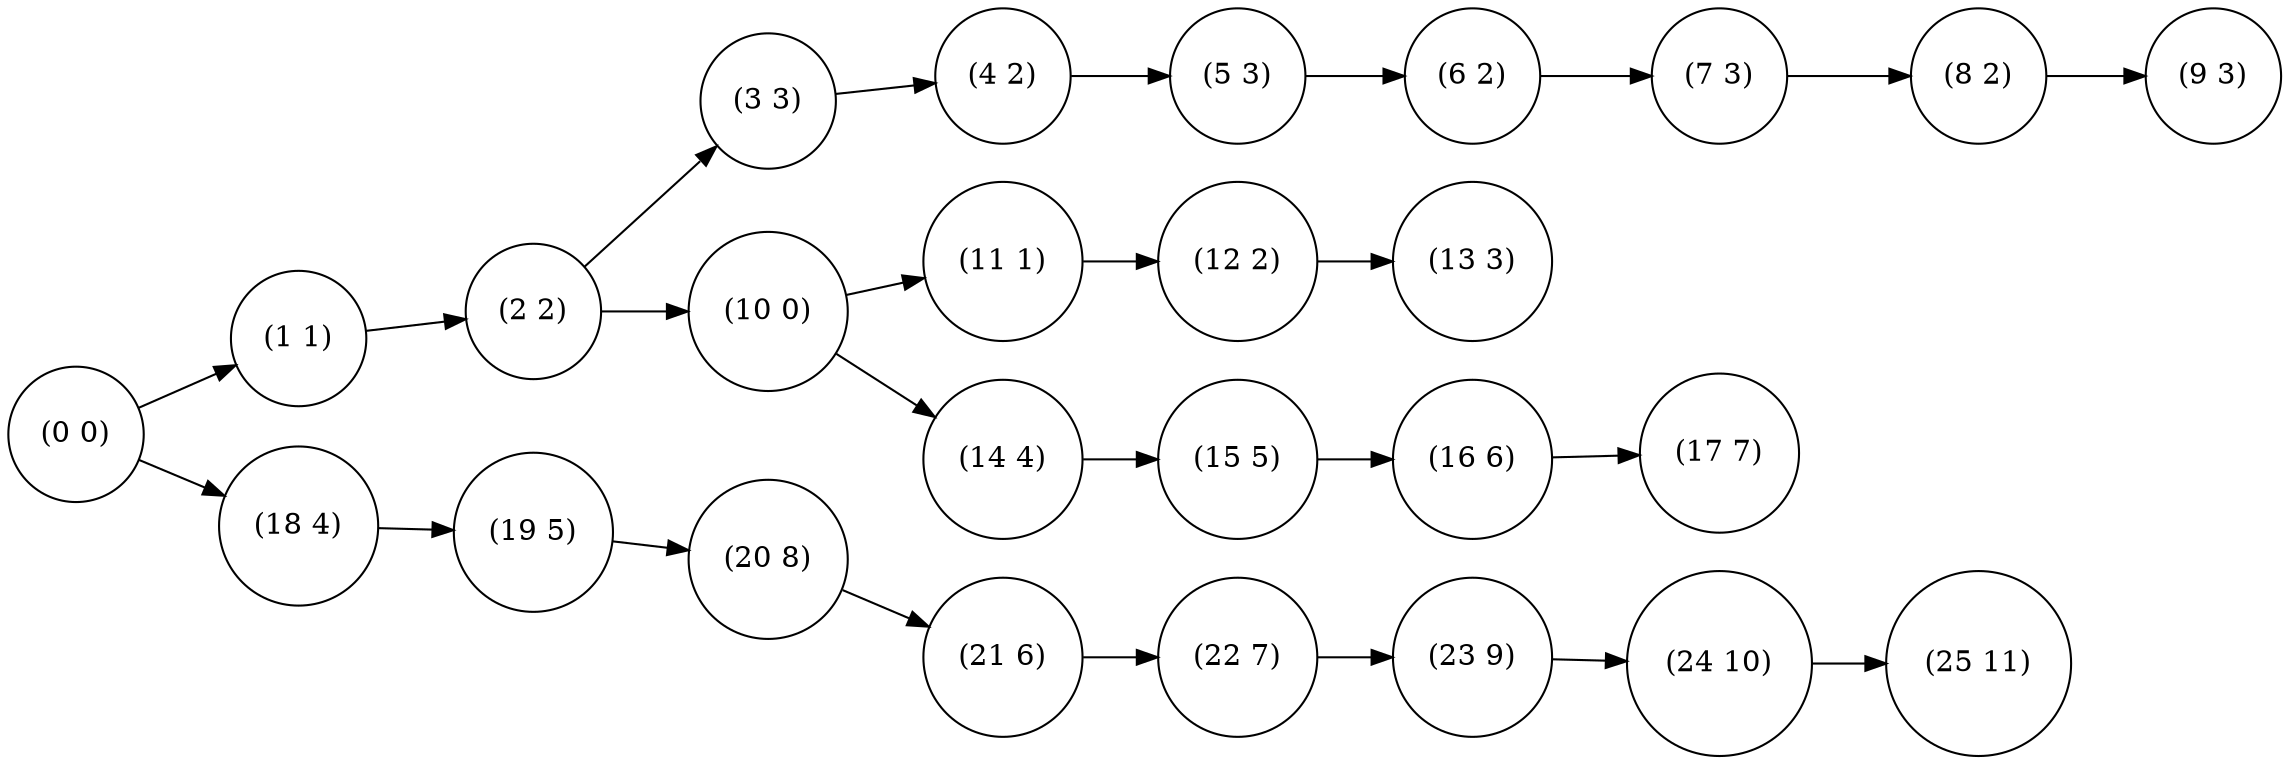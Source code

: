digraph G {
	graph [rankdir="LR"];
	node [shape="circle"];
	0 [index="0" isInitial="true" kind="PASSAGE" label="(0 0)" class="0"];
	1 [index="1" isInitial="false" kind="PASSAGE" label="(1 1)" class="1"];
	2 [index="2" isInitial="false" kind="PASSAGE" label="(2 2)" class="3"];
	3 [index="3" isInitial="false" kind="ERROR" label="(3 3)"];
	4 [index="4" isInitial="false" kind="PASSAGE" label="(4 2)" class="3"];
	5 [index="5" isInitial="false" kind="ERROR" label="(5 3)"];
	6 [index="6" isInitial="false" kind="PASSAGE" label="(6 2)" class="3"];
	7 [index="7" isInitial="false" kind="ERROR" label="(7 3)"];
	8 [index="8" isInitial="false" kind="PASSAGE" label="(8 2)" class="3"];
	9 [index="9" isInitial="false" kind="ERROR" label="(9 3)"];
	10 [index="10" isInitial="false" kind="PASSAGE" label="(10 0)" class="0"];
	11 [index="11" isInitial="false" kind="PASSAGE" label="(11 1)" class="1"];
	12 [index="12" isInitial="false" kind="PASSAGE" label="(12 2)" class="3"];
	13 [index="13" isInitial="false" kind="ERROR" label="(13 3)"];
	14 [index="14" isInitial="false" kind="PASSAGE" label="(14 4)"];
	15 [index="15" isInitial="false" kind="PASSAGE" label="(15 5)"];
	16 [index="16" isInitial="false" kind="PASSAGE" label="(16 6)" class="5"];
	17 [index="17" isInitial="false" kind="ACCEPTING" label="(17 7)" class="6"];
	18 [index="18" isInitial="false" kind="PASSAGE" label="(18 4)"];
	19 [index="19" isInitial="false" kind="PASSAGE" label="(19 5)"];
	20 [index="20" isInitial="false" kind="PASSAGE" label="(20 8)"];
	21 [index="21" isInitial="false" kind="PASSAGE" label="(21 6)" class="5"];
	22 [index="22" isInitial="false" kind="ACCEPTING" label="(22 7)" class="6"];
	23 [index="23" isInitial="false" kind="PASSAGE" label="(23 9)"];
	24 [index="24" isInitial="false" kind="PASSAGE" label="(24 10)"];
	25 [index="25" isInitial="false" kind="ERROR" label="(25 11)"];
	0 -> 1 [index="0" letter="0"];
	1 -> 2 [index="1" letter="0"];
	2 -> 3 [index="2" letter="0"];
	3 -> 4 [index="3" letter="0"];
	4 -> 5 [index="4" letter="0"];
	5 -> 6 [index="5" letter="0"];
	6 -> 7 [index="6" letter="0"];
	7 -> 8 [index="7" letter="0"];
	8 -> 9 [index="8" letter="0"];
	2 -> 10 [index="9" letter="1"];
	10 -> 11 [index="10" letter="0"];
	11 -> 12 [index="11" letter="0"];
	12 -> 13 [index="12" letter="0"];
	10 -> 14 [index="13" letter="1"];
	14 -> 15 [index="14" letter="0"];
	15 -> 16 [index="15" letter="1"];
	16 -> 17 [index="16" letter="1"];
	0 -> 18 [index="17" letter="1"];
	18 -> 19 [index="18" letter="0"];
	19 -> 20 [index="19" letter="0"];
	20 -> 21 [index="20" letter="1"];
	21 -> 22 [index="21" letter="1"];
	22 -> 23 [index="22" letter="0"];
	23 -> 24 [index="23" letter="0"];
	24 -> 25 [index="24" letter="0"];
}